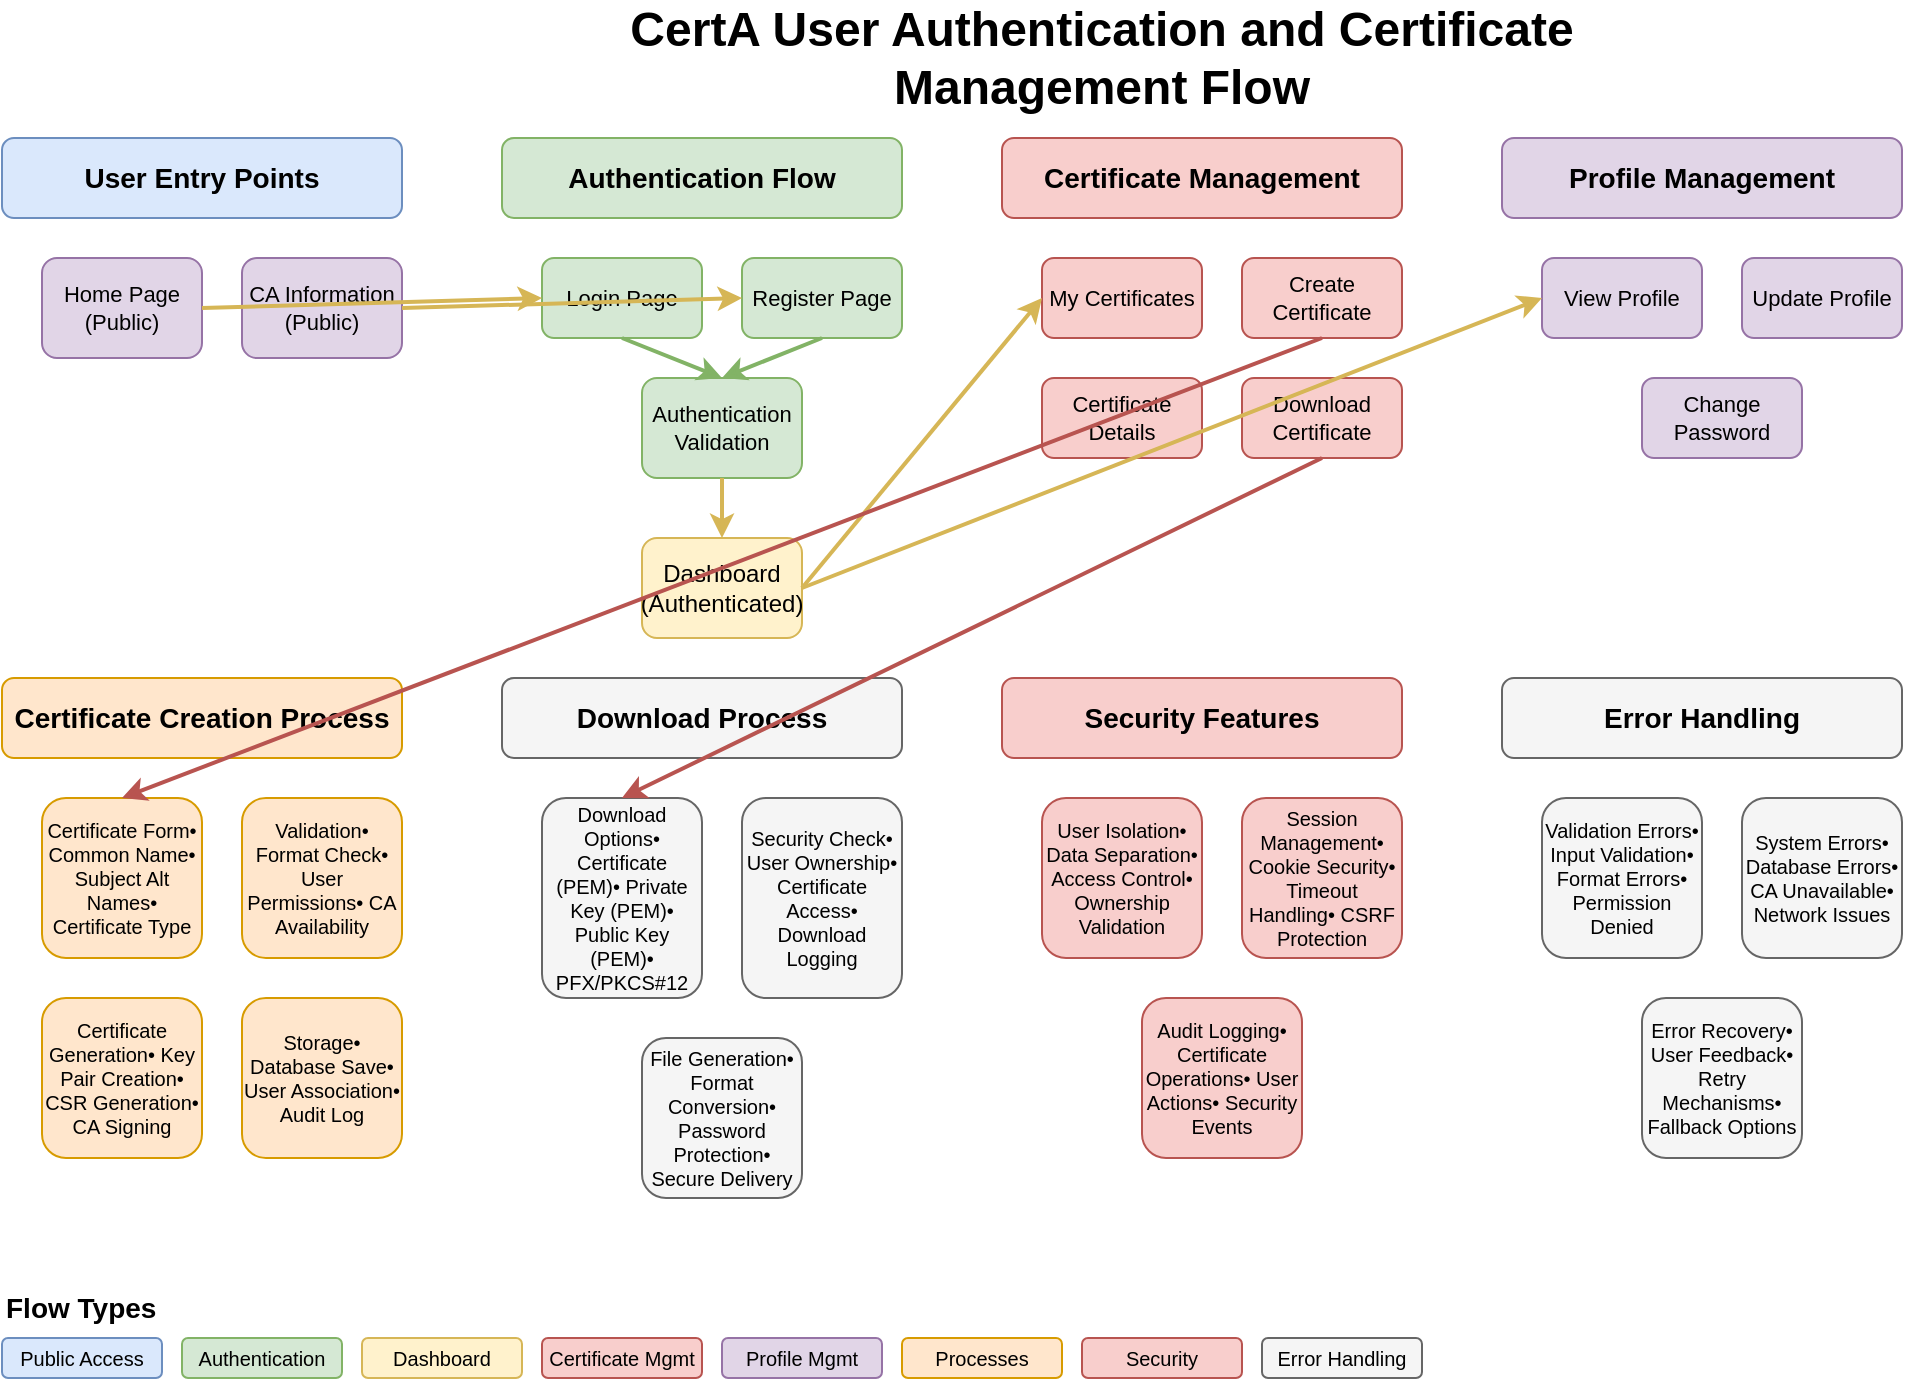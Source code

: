<mxfile version="24.7.17" type="device">
  <diagram name="User Flow" id="user-flow">
    <mxGraphModel dx="1422" dy="794" grid="1" gridSize="10" guides="1" tooltips="1" connect="1" arrows="1" fold="1" page="1" pageScale="1" pageWidth="1169" pageHeight="827" math="0" shadow="0">
      <root>
        <mxCell id="0" />
        <mxCell id="1" parent="0" />
        
        <!-- Title -->
        <mxCell id="title" value="CertA User Authentication and Certificate Management Flow" style="text;html=1;strokeColor=none;fillColor=none;align=center;verticalAlign=middle;whiteSpace=wrap;rounded=0;fontSize=24;fontStyle=1;" vertex="1" parent="1">
          <mxGeometry x="300" y="20" width="600" height="40" as="geometry" />
        </mxCell>
        
        <!-- User Entry Points -->
        <mxCell id="user-entry" value="User Entry Points" style="rounded=1;whiteSpace=wrap;html=1;fillColor=#dae8fc;strokeColor=#6c8ebf;fontSize=14;fontStyle=1;" vertex="1" parent="1">
          <mxGeometry x="50" y="80" width="200" height="40" as="geometry" />
        </mxCell>
        
        <mxCell id="home-page" value="Home Page (Public)" style="rounded=1;whiteSpace=wrap;html=1;fillColor=#e1d5e7;strokeColor=#9673a6;fontSize=11;align=center;" vertex="1" parent="1">
          <mxGeometry x="70" y="140" width="80" height="50" as="geometry" />
        </mxCell>
        
        <mxCell id="ca-info" value="CA Information (Public)" style="rounded=1;whiteSpace=wrap;html=1;fillColor=#e1d5e7;strokeColor=#9673a6;fontSize=11;align=center;" vertex="1" parent="1">
          <mxGeometry x="170" y="140" width="80" height="50" as="geometry" />
        </mxCell>
        
        <!-- Authentication Flow -->
        <mxCell id="auth-flow" value="Authentication Flow" style="rounded=1;whiteSpace=wrap;html=1;fillColor=#d5e8d4;strokeColor=#82b366;fontSize=14;fontStyle=1;" vertex="1" parent="1">
          <mxGeometry x="300" y="80" width="200" height="40" as="geometry" />
        </mxCell>
        
        <mxCell id="login-page" value="Login Page" style="rounded=1;whiteSpace=wrap;html=1;fillColor=#d5e8d4;strokeColor=#82b366;fontSize=11;align=center;" vertex="1" parent="1">
          <mxGeometry x="320" y="140" width="80" height="40" as="geometry" />
        </mxCell>
        
        <mxCell id="register-page" value="Register Page" style="rounded=1;whiteSpace=wrap;html=1;fillColor=#d5e8d4;strokeColor=#82b366;fontSize=11;align=center;" vertex="1" parent="1">
          <mxGeometry x="420" y="140" width="80" height="40" as="geometry" />
        </mxCell>
        
        <mxCell id="auth-validation" value="Authentication Validation" style="rounded=1;whiteSpace=wrap;html=1;fillColor=#d5e8d4;strokeColor=#82b366;fontSize=11;align=center;" vertex="1" parent="1">
          <mxGeometry x="370" y="200" width="80" height="50" as="geometry" />
        </mxCell>
        
        <!-- Dashboard -->
        <mxCell id="dashboard" value="Dashboard (Authenticated)" style="rounded=1;whiteSpace=wrap;html=1;fillColor=#fff2cc;strokeColor=#d6b656;fontSize=12;align=center;" vertex="1" parent="1">
          <mxGeometry x="370" y="280" width="80" height="50" as="geometry" />
        </mxCell>
        
        <!-- Certificate Management -->
        <mxCell id="cert-management" value="Certificate Management" style="rounded=1;whiteSpace=wrap;html=1;fillColor=#f8cecc;strokeColor=#b85450;fontSize=14;fontStyle=1;" vertex="1" parent="1">
          <mxGeometry x="550" y="80" width="200" height="40" as="geometry" />
        </mxCell>
        
        <mxCell id="cert-list" value="My Certificates" style="rounded=1;whiteSpace=wrap;html=1;fillColor=#f8cecc;strokeColor=#b85450;fontSize=11;align=center;" vertex="1" parent="1">
          <mxGeometry x="570" y="140" width="80" height="40" as="geometry" />
        </mxCell>
        
        <mxCell id="create-cert" value="Create Certificate" style="rounded=1;whiteSpace=wrap;html=1;fillColor=#f8cecc;strokeColor=#b85450;fontSize=11;align=center;" vertex="1" parent="1">
          <mxGeometry x="670" y="140" width="80" height="40" as="geometry" />
        </mxCell>
        
        <mxCell id="cert-details" value="Certificate Details" style="rounded=1;whiteSpace=wrap;html=1;fillColor=#f8cecc;strokeColor=#b85450;fontSize=11;align=center;" vertex="1" parent="1">
          <mxGeometry x="570" y="200" width="80" height="40" as="geometry" />
        </mxCell>
        
        <mxCell id="download-cert" value="Download Certificate" style="rounded=1;whiteSpace=wrap;html=1;fillColor=#f8cecc;strokeColor=#b85450;fontSize=11;align=center;" vertex="1" parent="1">
          <mxGeometry x="670" y="200" width="80" height="40" as="geometry" />
        </mxCell>
        
        <!-- Profile Management -->
        <mxCell id="profile-management" value="Profile Management" style="rounded=1;whiteSpace=wrap;html=1;fillColor=#e1d5e7;strokeColor=#9673a6;fontSize=14;fontStyle=1;" vertex="1" parent="1">
          <mxGeometry x="800" y="80" width="200" height="40" as="geometry" />
        </mxCell>
        
        <mxCell id="view-profile" value="View Profile" style="rounded=1;whiteSpace=wrap;html=1;fillColor=#e1d5e7;strokeColor=#9673a6;fontSize=11;align=center;" vertex="1" parent="1">
          <mxGeometry x="820" y="140" width="80" height="40" as="geometry" />
        </mxCell>
        
        <mxCell id="update-profile" value="Update Profile" style="rounded=1;whiteSpace=wrap;html=1;fillColor=#e1d5e7;strokeColor=#9673a6;fontSize=11;align=center;" vertex="1" parent="1">
          <mxGeometry x="920" y="140" width="80" height="40" as="geometry" />
        </mxCell>
        
        <mxCell id="change-password" value="Change Password" style="rounded=1;whiteSpace=wrap;html=1;fillColor=#e1d5e7;strokeColor=#9673a6;fontSize=11;align=center;" vertex="1" parent="1">
          <mxGeometry x="870" y="200" width="80" height="40" as="geometry" />
        </mxCell>
        
        <!-- Certificate Creation Process -->
        <mxCell id="cert-creation" value="Certificate Creation Process" style="rounded=1;whiteSpace=wrap;html=1;fillColor=#ffe6cc;strokeColor=#d79b00;fontSize=14;fontStyle=1;" vertex="1" parent="1">
          <mxGeometry x="50" y="350" width="200" height="40" as="geometry" />
        </mxCell>
        
        <mxCell id="cert-form" value="Certificate Form• Common Name• Subject Alt Names• Certificate Type" style="rounded=1;whiteSpace=wrap;html=1;fillColor=#ffe6cc;strokeColor=#d79b00;fontSize=10;align=center;" vertex="1" parent="1">
          <mxGeometry x="70" y="410" width="80" height="80" as="geometry" />
        </mxCell>
        
        <mxCell id="validation" value="Validation• Format Check• User Permissions• CA Availability" style="rounded=1;whiteSpace=wrap;html=1;fillColor=#ffe6cc;strokeColor=#d79b00;fontSize=10;align=center;" vertex="1" parent="1">
          <mxGeometry x="170" y="410" width="80" height="80" as="geometry" />
        </mxCell>
        
        <mxCell id="cert-generation" value="Certificate Generation• Key Pair Creation• CSR Generation• CA Signing" style="rounded=1;whiteSpace=wrap;html=1;fillColor=#ffe6cc;strokeColor=#d79b00;fontSize=10;align=center;" vertex="1" parent="1">
          <mxGeometry x="70" y="510" width="80" height="80" as="geometry" />
        </mxCell>
        
        <mxCell id="storage" value="Storage• Database Save• User Association• Audit Log" style="rounded=1;whiteSpace=wrap;html=1;fillColor=#ffe6cc;strokeColor=#d79b00;fontSize=10;align=center;" vertex="1" parent="1">
          <mxGeometry x="170" y="510" width="80" height="80" as="geometry" />
        </mxCell>
        
        <!-- Download Process -->
        <mxCell id="download-process" value="Download Process" style="rounded=1;whiteSpace=wrap;html=1;fillColor=#f5f5f5;strokeColor=#666666;fontSize=14;fontStyle=1;" vertex="1" parent="1">
          <mxGeometry x="300" y="350" width="200" height="40" as="geometry" />
        </mxCell>
        
        <mxCell id="download-options" value="Download Options• Certificate (PEM)• Private Key (PEM)• Public Key (PEM)• PFX/PKCS#12" style="rounded=1;whiteSpace=wrap;html=1;fillColor=#f5f5f5;strokeColor=#666666;fontSize=10;align=center;" vertex="1" parent="1">
          <mxGeometry x="320" y="410" width="80" height="100" as="geometry" />
        </mxCell>
        
        <mxCell id="security-check" value="Security Check• User Ownership• Certificate Access• Download Logging" style="rounded=1;whiteSpace=wrap;html=1;fillColor=#f5f5f5;strokeColor=#666666;fontSize=10;align=center;" vertex="1" parent="1">
          <mxGeometry x="420" y="410" width="80" height="100" as="geometry" />
        </mxCell>
        
        <mxCell id="file-generation" value="File Generation• Format Conversion• Password Protection• Secure Delivery" style="rounded=1;whiteSpace=wrap;html=1;fillColor=#f5f5f5;strokeColor=#666666;fontSize=10;align=center;" vertex="1" parent="1">
          <mxGeometry x="370" y="530" width="80" height="80" as="geometry" />
        </mxCell>
        
        <!-- Security Features -->
        <mxCell id="security-features" value="Security Features" style="rounded=1;whiteSpace=wrap;html=1;fillColor=#f8cecc;strokeColor=#b85450;fontSize=14;fontStyle=1;" vertex="1" parent="1">
          <mxGeometry x="550" y="350" width="200" height="40" as="geometry" />
        </mxCell>
        
        <mxCell id="user-isolation" value="User Isolation• Data Separation• Access Control• Ownership Validation" style="rounded=1;whiteSpace=wrap;html=1;fillColor=#f8cecc;strokeColor=#b85450;fontSize=10;align=center;" vertex="1" parent="1">
          <mxGeometry x="570" y="410" width="80" height="80" as="geometry" />
        </mxCell>
        
        <mxCell id="session-management" value="Session Management• Cookie Security• Timeout Handling• CSRF Protection" style="rounded=1;whiteSpace=wrap;html=1;fillColor=#f8cecc;strokeColor=#b85450;fontSize=10;align=center;" vertex="1" parent="1">
          <mxGeometry x="670" y="410" width="80" height="80" as="geometry" />
        </mxCell>
        
        <mxCell id="audit-logging" value="Audit Logging• Certificate Operations• User Actions• Security Events" style="rounded=1;whiteSpace=wrap;html=1;fillColor=#f8cecc;strokeColor=#b85450;fontSize=10;align=center;" vertex="1" parent="1">
          <mxGeometry x="620" y="510" width="80" height="80" as="geometry" />
        </mxCell>
        
        <!-- Error Handling -->
        <mxCell id="error-handling" value="Error Handling" style="rounded=1;whiteSpace=wrap;html=1;fillColor=#f5f5f5;strokeColor=#666666;fontSize=14;fontStyle=1;" vertex="1" parent="1">
          <mxGeometry x="800" y="350" width="200" height="40" as="geometry" />
        </mxCell>
        
        <mxCell id="validation-errors" value="Validation Errors• Input Validation• Format Errors• Permission Denied" style="rounded=1;whiteSpace=wrap;html=1;fillColor=#f5f5f5;strokeColor=#666666;fontSize=10;align=center;" vertex="1" parent="1">
          <mxGeometry x="820" y="410" width="80" height="80" as="geometry" />
        </mxCell>
        
        <mxCell id="system-errors" value="System Errors• Database Errors• CA Unavailable• Network Issues" style="rounded=1;whiteSpace=wrap;html=1;fillColor=#f5f5f5;strokeColor=#666666;fontSize=10;align=center;" vertex="1" parent="1">
          <mxGeometry x="920" y="410" width="80" height="80" as="geometry" />
        </mxCell>
        
        <mxCell id="error-recovery" value="Error Recovery• User Feedback• Retry Mechanisms• Fallback Options" style="rounded=1;whiteSpace=wrap;html=1;fillColor=#f5f5f5;strokeColor=#666666;fontSize=10;align=center;" vertex="1" parent="1">
          <mxGeometry x="870" y="510" width="80" height="80" as="geometry" />
        </mxCell>
        
        <!-- Flow Connections -->
        <mxCell id="conn1" value="" style="endArrow=classic;html=1;rounded=0;exitX=1;exitY=0.5;exitDx=0;exitDy=0;entryX=0;entryY=0.5;entryDx=0;entryDy=0;strokeWidth=2;strokeColor=#d6b656;" edge="1" parent="1" source="home-page" target="login-page">
          <mxGeometry width="50" height="50" relative="1" as="geometry">
            <mxPoint x="160" y="165" as="sourcePoint" />
            <mxPoint x="210" y="115" as="targetPoint" />
          </mxGeometry>
        </mxCell>
        
        <mxCell id="conn2" value="" style="endArrow=classic;html=1;rounded=0;exitX=1;exitY=0.5;exitDx=0;exitDy=0;entryX=0;entryY=0.5;entryDx=0;entryDy=0;strokeWidth=2;strokeColor=#d6b656;" edge="1" parent="1" source="ca-info" target="register-page">
          <mxGeometry width="50" height="50" relative="1" as="geometry">
            <mxPoint x="260" y="165" as="sourcePoint" />
            <mxPoint x="310" y="115" as="targetPoint" />
          </mxGeometry>
        </mxCell>
        
        <mxCell id="conn3" value="" style="endArrow=classic;html=1;rounded=0;exitX=0.5;exitY=1;exitDx=0;exitDy=0;entryX=0.5;entryY=0;entryDx=0;entryDy=0;strokeWidth=2;strokeColor=#82b366;" edge="1" parent="1" source="login-page" target="auth-validation">
          <mxGeometry width="50" height="50" relative="1" as="geometry">
            <mxPoint x="360" y="190" as="sourcePoint" />
            <mxPoint x="410" y="140" as="targetPoint" />
          </mxGeometry>
        </mxCell>
        
        <mxCell id="conn4" value="" style="endArrow=classic;html=1;rounded=0;exitX=0.5;exitY=1;exitDx=0;exitDy=0;entryX=0.5;entryY=0;entryDx=0;entryDy=0;strokeWidth=2;strokeColor=#82b366;" edge="1" parent="1" source="register-page" target="auth-validation">
          <mxGeometry width="50" height="50" relative="1" as="geometry">
            <mxPoint x="460" y="190" as="sourcePoint" />
            <mxPoint x="410" y="140" as="targetPoint" />
          </mxGeometry>
        </mxCell>
        
        <mxCell id="conn5" value="" style="endArrow=classic;html=1;rounded=0;exitX=0.5;exitY=1;exitDx=0;exitDy=0;entryX=0.5;entryY=0;entryDx=0;entryDy=0;strokeWidth=2;strokeColor=#d6b656;" edge="1" parent="1" source="auth-validation" target="dashboard">
          <mxGeometry width="50" height="50" relative="1" as="geometry">
            <mxPoint x="410" y="260" as="sourcePoint" />
            <mxPoint x="410" y="210" as="targetPoint" />
          </mxGeometry>
        </mxCell>
        
        <mxCell id="conn6" value="" style="endArrow=classic;html=1;rounded=0;exitX=1;exitY=0.5;exitDx=0;exitDy=0;entryX=0;entryY=0.5;entryDx=0;entryDy=0;strokeWidth=2;strokeColor=#d6b656;" edge="1" parent="1" source="dashboard" target="cert-list">
          <mxGeometry width="50" height="50" relative="1" as="geometry">
            <mxPoint x="460" y="305" as="sourcePoint" />
            <mxPoint x="510" y="255" as="targetPoint" />
          </mxGeometry>
        </mxCell>
        
        <mxCell id="conn7" value="" style="endArrow=classic;html=1;rounded=0;exitX=1;exitY=0.5;exitDx=0;exitDy=0;entryX=0;entryY=0.5;entryDx=0;entryDy=0;strokeWidth=2;strokeColor=#d6b656;" edge="1" parent="1" source="dashboard" target="view-profile">
          <mxGeometry width="50" height="50" relative="1" as="geometry">
            <mxPoint x="460" y="305" as="sourcePoint" />
            <mxPoint x="510" y="255" as="targetPoint" />
          </mxGeometry>
        </mxCell>
        
        <mxCell id="conn8" value="" style="endArrow=classic;html=1;rounded=0;exitX=0.5;exitY=1;exitDx=0;exitDy=0;entryX=0.5;entryY=0;entryDx=0;entryDy=0;strokeWidth=2;strokeColor=#b85450;" edge="1" parent="1" source="create-cert" target="cert-form">
          <mxGeometry width="50" height="50" relative="1" as="geometry">
            <mxPoint x="710" y="190" as="sourcePoint" />
            <mxPoint x="110" y="140" as="targetPoint" />
          </mxGeometry>
        </mxCell>
        
        <mxCell id="conn9" value="" style="endArrow=classic;html=1;rounded=0;exitX=0.5;exitY=1;exitDx=0;exitDy=0;entryX=0.5;entryY=0;entryDx=0;entryDy=0;strokeWidth=2;strokeColor=#b85450;" edge="1" parent="1" source="download-cert" target="download-options">
          <mxGeometry width="50" height="50" relative="1" as="geometry">
            <mxPoint x="710" y="250" as="sourcePoint" />
            <mxPoint x="360" y="200" as="targetPoint" />
          </mxGeometry>
        </mxCell>
        
        <!-- Legend -->
        <mxCell id="legend" value="Flow Types" style="text;html=1;strokeColor=none;fillColor=none;align=left;verticalAlign=top;whiteSpace=wrap;rounded=0;fontSize=14;fontStyle=1;" vertex="1" parent="1">
          <mxGeometry x="50" y="650" width="100" height="30" as="geometry" />
        </mxCell>
        
        <mxCell id="legend1" value="Public Access" style="rounded=1;whiteSpace=wrap;html=1;fillColor=#dae8fc;strokeColor=#6c8ebf;fontSize=10;" vertex="1" parent="1">
          <mxGeometry x="50" y="680" width="80" height="20" as="geometry" />
        </mxCell>
        
        <mxCell id="legend2" value="Authentication" style="rounded=1;whiteSpace=wrap;html=1;fillColor=#d5e8d4;strokeColor=#82b366;fontSize=10;" vertex="1" parent="1">
          <mxGeometry x="140" y="680" width="80" height="20" as="geometry" />
        </mxCell>
        
        <mxCell id="legend3" value="Dashboard" style="rounded=1;whiteSpace=wrap;html=1;fillColor=#fff2cc;strokeColor=#d6b656;fontSize=10;" vertex="1" parent="1">
          <mxGeometry x="230" y="680" width="80" height="20" as="geometry" />
        </mxCell>
        
        <mxCell id="legend4" value="Certificate Mgmt" style="rounded=1;whiteSpace=wrap;html=1;fillColor=#f8cecc;strokeColor=#b85450;fontSize=10;" vertex="1" parent="1">
          <mxGeometry x="320" y="680" width="80" height="20" as="geometry" />
        </mxCell>
        
        <mxCell id="legend5" value="Profile Mgmt" style="rounded=1;whiteSpace=wrap;html=1;fillColor=#e1d5e7;strokeColor=#9673a6;fontSize=10;" vertex="1" parent="1">
          <mxGeometry x="410" y="680" width="80" height="20" as="geometry" />
        </mxCell>
        
        <mxCell id="legend6" value="Processes" style="rounded=1;whiteSpace=wrap;html=1;fillColor=#ffe6cc;strokeColor=#d79b00;fontSize=10;" vertex="1" parent="1">
          <mxGeometry x="500" y="680" width="80" height="20" as="geometry" />
        </mxCell>
        
        <mxCell id="legend7" value="Security" style="rounded=1;whiteSpace=wrap;html=1;fillColor=#f8cecc;strokeColor=#b85450;fontSize=10;" vertex="1" parent="1">
          <mxGeometry x="590" y="680" width="80" height="20" as="geometry" />
        </mxCell>
        
        <mxCell id="legend8" value="Error Handling" style="rounded=1;whiteSpace=wrap;html=1;fillColor=#f5f5f5;strokeColor=#666666;fontSize=10;" vertex="1" parent="1">
          <mxGeometry x="680" y="680" width="80" height="20" as="geometry" />
        </mxCell>
        
      </root>
    </mxGraphModel>
  </diagram>
</mxfile>
